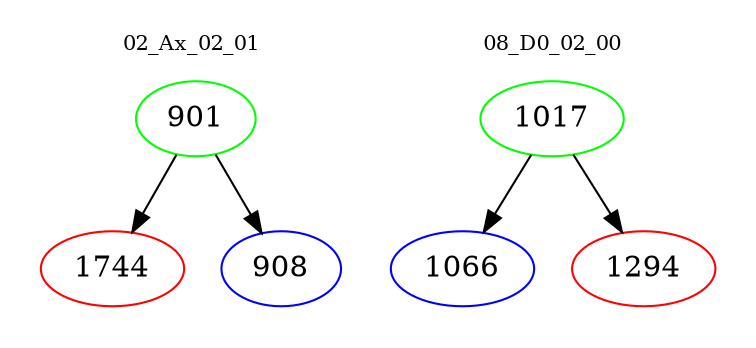 digraph{
subgraph cluster_0 {
color = white
label = "02_Ax_02_01";
fontsize=10;
T0_901 [label="901", color="green"]
T0_901 -> T0_1744 [color="black"]
T0_1744 [label="1744", color="red"]
T0_901 -> T0_908 [color="black"]
T0_908 [label="908", color="blue"]
}
subgraph cluster_1 {
color = white
label = "08_D0_02_00";
fontsize=10;
T1_1017 [label="1017", color="green"]
T1_1017 -> T1_1066 [color="black"]
T1_1066 [label="1066", color="blue"]
T1_1017 -> T1_1294 [color="black"]
T1_1294 [label="1294", color="red"]
}
}
